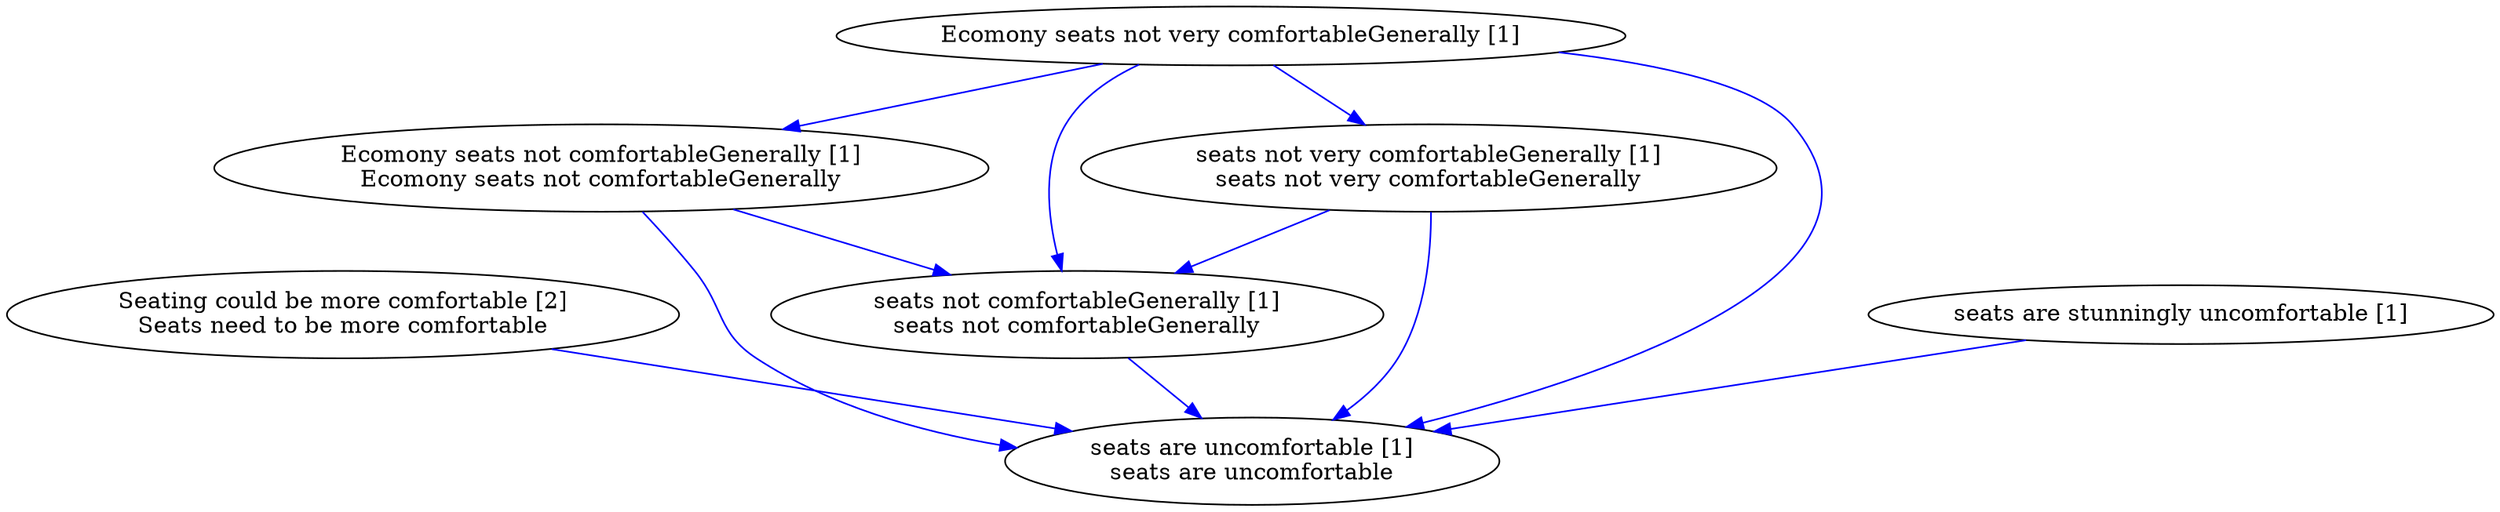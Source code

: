 digraph collapsedGraph {
"Seating could be more comfortable [2]\nSeats need to be more comfortable""Ecomony seats not very comfortableGenerally [1]""Ecomony seats not comfortableGenerally [1]\nEcomony seats not comfortableGenerally""seats not comfortableGenerally [1]\nseats not comfortableGenerally""seats not very comfortableGenerally [1]\nseats not very comfortableGenerally""seats are stunningly uncomfortable [1]""seats are uncomfortable [1]\nseats are uncomfortable""Ecomony seats not very comfortableGenerally [1]" -> "Ecomony seats not comfortableGenerally [1]\nEcomony seats not comfortableGenerally" [color=blue]
"Ecomony seats not comfortableGenerally [1]\nEcomony seats not comfortableGenerally" -> "seats not comfortableGenerally [1]\nseats not comfortableGenerally" [color=blue]
"Ecomony seats not very comfortableGenerally [1]" -> "seats not very comfortableGenerally [1]\nseats not very comfortableGenerally" [color=blue]
"seats not very comfortableGenerally [1]\nseats not very comfortableGenerally" -> "seats not comfortableGenerally [1]\nseats not comfortableGenerally" [color=blue]
"Ecomony seats not very comfortableGenerally [1]" -> "seats not comfortableGenerally [1]\nseats not comfortableGenerally" [color=blue]
"seats are stunningly uncomfortable [1]" -> "seats are uncomfortable [1]\nseats are uncomfortable" [color=blue]
"seats not comfortableGenerally [1]\nseats not comfortableGenerally" -> "seats are uncomfortable [1]\nseats are uncomfortable" [color=blue]
"Ecomony seats not very comfortableGenerally [1]" -> "seats are uncomfortable [1]\nseats are uncomfortable" [color=blue]
"Ecomony seats not comfortableGenerally [1]\nEcomony seats not comfortableGenerally" -> "seats are uncomfortable [1]\nseats are uncomfortable" [color=blue]
"seats not very comfortableGenerally [1]\nseats not very comfortableGenerally" -> "seats are uncomfortable [1]\nseats are uncomfortable" [color=blue]
"Seating could be more comfortable [2]\nSeats need to be more comfortable" -> "seats are uncomfortable [1]\nseats are uncomfortable" [color=blue]
}